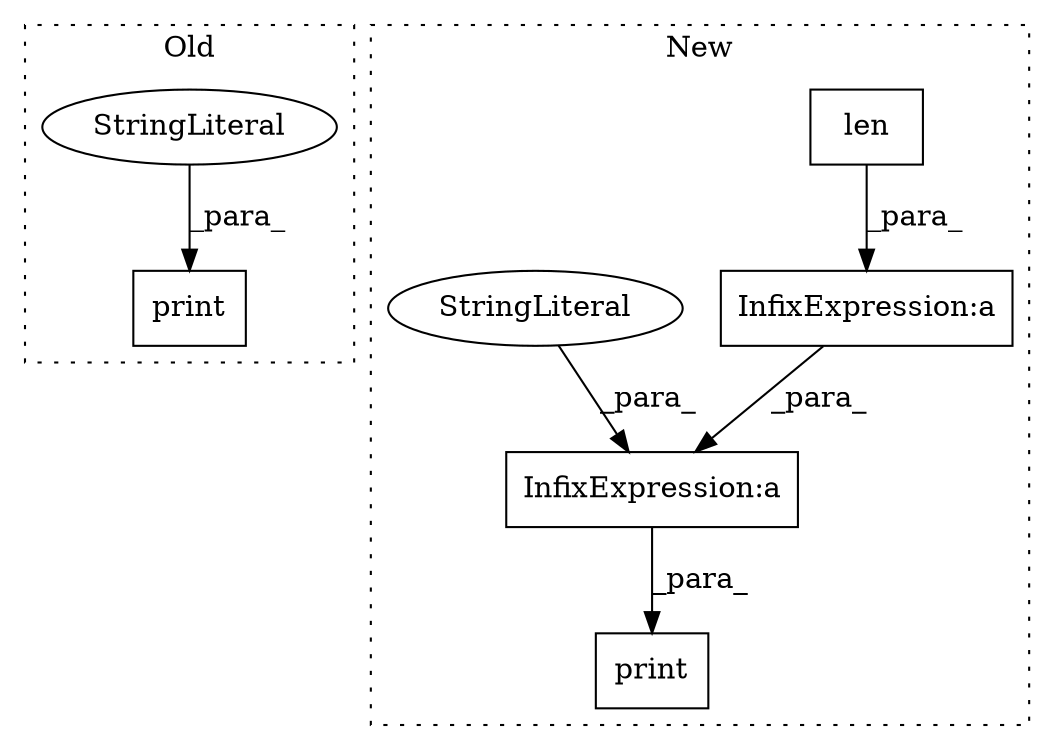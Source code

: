 digraph G {
subgraph cluster0 {
1 [label="print" a="32" s="5293,5322" l="6,1" shape="box"];
3 [label="StringLiteral" a="45" s="5318" l="4" shape="ellipse"];
label = "Old";
style="dotted";
}
subgraph cluster1 {
2 [label="len" a="32" s="5017,5033" l="4,1" shape="box"];
4 [label="InfixExpression:a" a="27" s="4936" l="16" shape="box"];
5 [label="StringLiteral" a="45" s="4915" l="21" shape="ellipse"];
6 [label="print" a="32" s="4909,5058" l="6,2" shape="box"];
7 [label="InfixExpression:a" a="27" s="5014" l="3" shape="box"];
label = "New";
style="dotted";
}
2 -> 7 [label="_para_"];
3 -> 1 [label="_para_"];
4 -> 6 [label="_para_"];
5 -> 4 [label="_para_"];
7 -> 4 [label="_para_"];
}